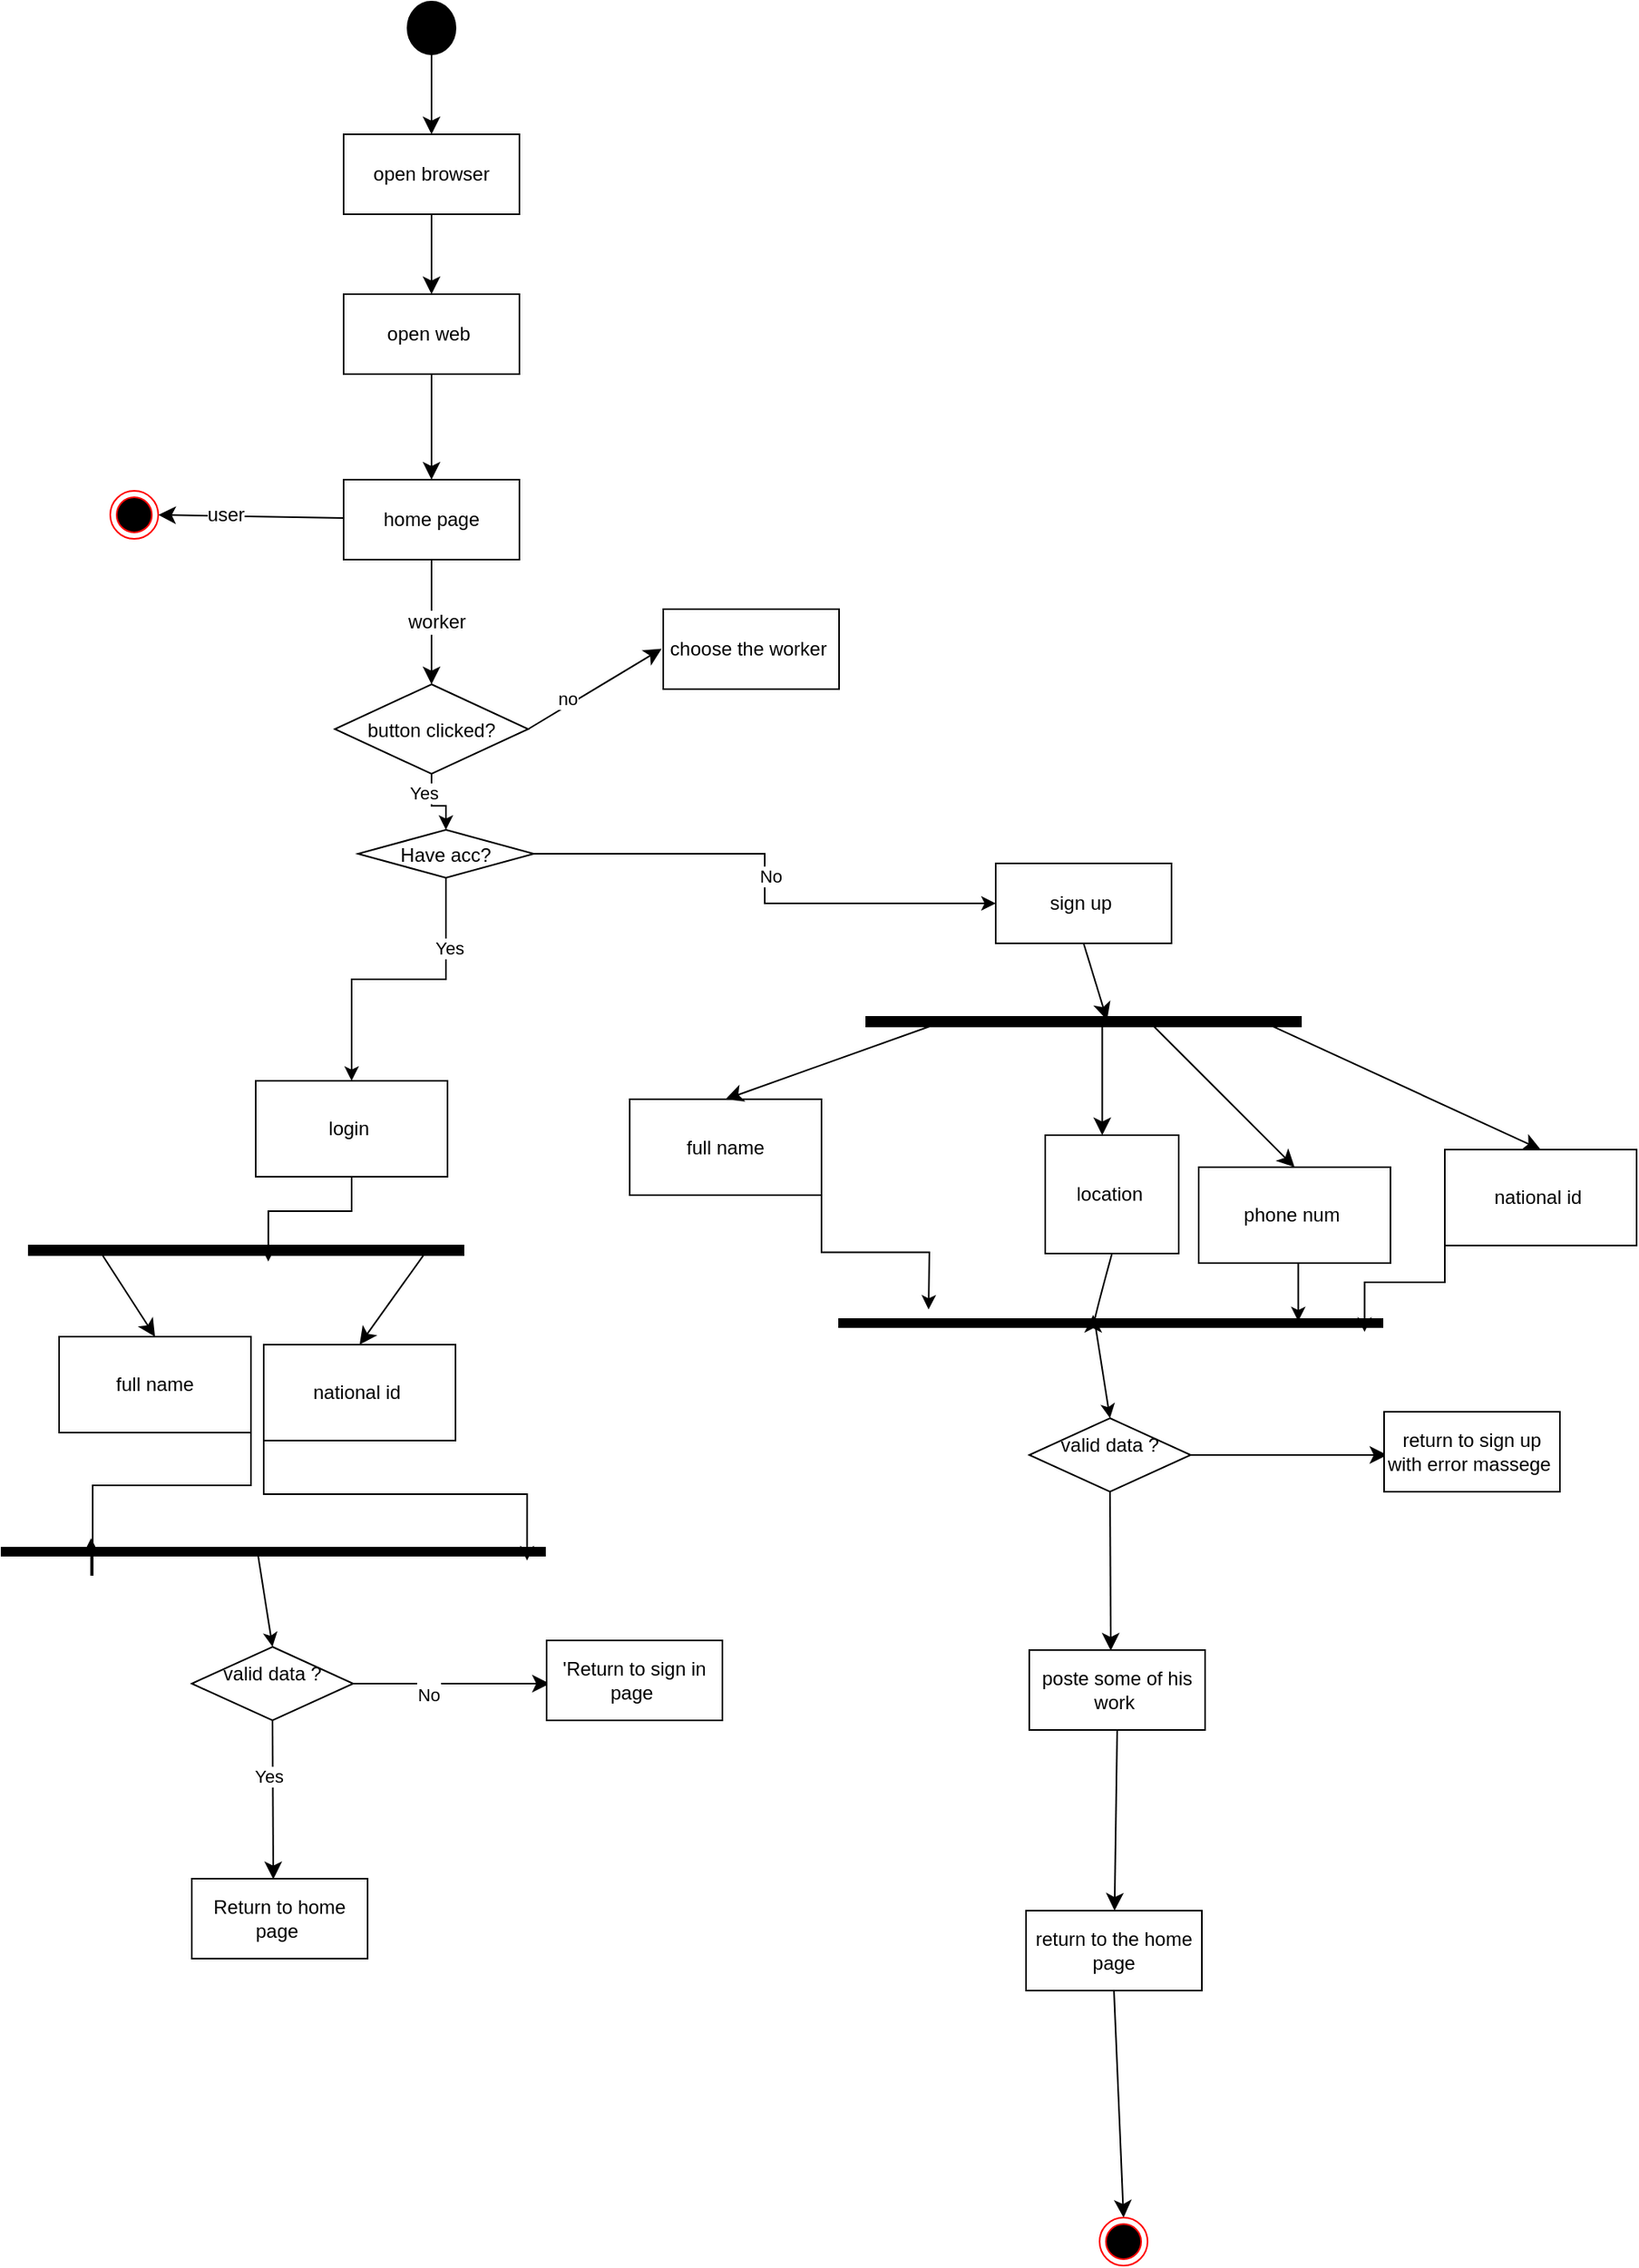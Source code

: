 <mxfile version="26.2.9">
  <diagram name="Page-1" id="z2Shvhw9_9Td6d4g7Xjf">
    <mxGraphModel dx="1712" dy="1230" grid="0" gridSize="10" guides="1" tooltips="1" connect="1" arrows="1" fold="1" page="0" pageScale="1" pageWidth="850" pageHeight="1100" math="0" shadow="0">
      <root>
        <mxCell id="0" />
        <mxCell id="1" parent="0" />
        <mxCell id="oT41fuzHypTPzrOU6dKd-3" style="edgeStyle=none;curved=1;rounded=0;orthogonalLoop=1;jettySize=auto;html=1;exitX=0.5;exitY=1;exitDx=0;exitDy=0;entryX=0.5;entryY=0;entryDx=0;entryDy=0;fontSize=12;startSize=8;endSize=8;" parent="1" source="oT41fuzHypTPzrOU6dKd-1" target="oT41fuzHypTPzrOU6dKd-2" edge="1">
          <mxGeometry relative="1" as="geometry" />
        </mxCell>
        <mxCell id="oT41fuzHypTPzrOU6dKd-1" value="" style="ellipse;fillColor=strokeColor;html=1;" parent="1" vertex="1">
          <mxGeometry x="354" y="-53" width="30" height="33" as="geometry" />
        </mxCell>
        <mxCell id="oT41fuzHypTPzrOU6dKd-5" style="edgeStyle=none;curved=1;rounded=0;orthogonalLoop=1;jettySize=auto;html=1;exitX=0.5;exitY=1;exitDx=0;exitDy=0;fontSize=12;startSize=8;endSize=8;" parent="1" source="oT41fuzHypTPzrOU6dKd-2" target="oT41fuzHypTPzrOU6dKd-4" edge="1">
          <mxGeometry relative="1" as="geometry" />
        </mxCell>
        <mxCell id="oT41fuzHypTPzrOU6dKd-2" value="open browser" style="html=1;whiteSpace=wrap;" parent="1" vertex="1">
          <mxGeometry x="314" y="30" width="110" height="50" as="geometry" />
        </mxCell>
        <mxCell id="oT41fuzHypTPzrOU6dKd-7" style="edgeStyle=none;curved=1;rounded=0;orthogonalLoop=1;jettySize=auto;html=1;exitX=0.5;exitY=1;exitDx=0;exitDy=0;fontSize=12;startSize=8;endSize=8;" parent="1" source="oT41fuzHypTPzrOU6dKd-4" target="oT41fuzHypTPzrOU6dKd-6" edge="1">
          <mxGeometry relative="1" as="geometry" />
        </mxCell>
        <mxCell id="oT41fuzHypTPzrOU6dKd-4" value="open web&amp;nbsp;" style="html=1;whiteSpace=wrap;" parent="1" vertex="1">
          <mxGeometry x="314" y="130" width="110" height="50" as="geometry" />
        </mxCell>
        <mxCell id="oT41fuzHypTPzrOU6dKd-10" style="edgeStyle=none;curved=1;rounded=0;orthogonalLoop=1;jettySize=auto;html=1;exitX=0.5;exitY=1;exitDx=0;exitDy=0;entryX=0.5;entryY=0;entryDx=0;entryDy=0;fontSize=12;startSize=8;endSize=8;" parent="1" source="oT41fuzHypTPzrOU6dKd-6" target="oT41fuzHypTPzrOU6dKd-9" edge="1">
          <mxGeometry relative="1" as="geometry" />
        </mxCell>
        <mxCell id="oT41fuzHypTPzrOU6dKd-79" value="worker" style="edgeLabel;html=1;align=center;verticalAlign=middle;resizable=0;points=[];fontSize=12;" parent="oT41fuzHypTPzrOU6dKd-10" vertex="1" connectable="0">
          <mxGeometry x="0.002" y="3" relative="1" as="geometry">
            <mxPoint as="offset" />
          </mxGeometry>
        </mxCell>
        <mxCell id="oT41fuzHypTPzrOU6dKd-75" style="edgeStyle=none;curved=1;rounded=0;orthogonalLoop=1;jettySize=auto;html=1;entryX=1;entryY=0.5;entryDx=0;entryDy=0;fontSize=12;startSize=8;endSize=8;" parent="1" source="oT41fuzHypTPzrOU6dKd-6" target="oT41fuzHypTPzrOU6dKd-74" edge="1">
          <mxGeometry relative="1" as="geometry" />
        </mxCell>
        <mxCell id="oT41fuzHypTPzrOU6dKd-76" value="user" style="edgeLabel;html=1;align=center;verticalAlign=middle;resizable=0;points=[];fontSize=12;" parent="oT41fuzHypTPzrOU6dKd-75" vertex="1" connectable="0">
          <mxGeometry x="0.274" y="-1" relative="1" as="geometry">
            <mxPoint as="offset" />
          </mxGeometry>
        </mxCell>
        <mxCell id="oT41fuzHypTPzrOU6dKd-6" value="home page" style="html=1;whiteSpace=wrap;" parent="1" vertex="1">
          <mxGeometry x="314" y="246" width="110" height="50" as="geometry" />
        </mxCell>
        <mxCell id="oT41fuzHypTPzrOU6dKd-11" style="edgeStyle=none;curved=1;rounded=0;orthogonalLoop=1;jettySize=auto;html=1;exitX=1;exitY=0.5;exitDx=0;exitDy=0;fontSize=12;startSize=8;endSize=8;" parent="1" source="oT41fuzHypTPzrOU6dKd-9" edge="1">
          <mxGeometry relative="1" as="geometry">
            <mxPoint x="513" y="351.748" as="targetPoint" />
          </mxGeometry>
        </mxCell>
        <mxCell id="M7cc7KWUnuJO1SLqBxn5-13" value="no" style="edgeLabel;html=1;align=center;verticalAlign=middle;resizable=0;points=[];" vertex="1" connectable="0" parent="oT41fuzHypTPzrOU6dKd-11">
          <mxGeometry x="-0.374" y="4" relative="1" as="geometry">
            <mxPoint as="offset" />
          </mxGeometry>
        </mxCell>
        <mxCell id="M7cc7KWUnuJO1SLqBxn5-7" style="edgeStyle=orthogonalEdgeStyle;rounded=0;orthogonalLoop=1;jettySize=auto;html=1;exitX=0.5;exitY=1;exitDx=0;exitDy=0;" edge="1" parent="1" source="oT41fuzHypTPzrOU6dKd-9" target="M7cc7KWUnuJO1SLqBxn5-6">
          <mxGeometry relative="1" as="geometry" />
        </mxCell>
        <mxCell id="M7cc7KWUnuJO1SLqBxn5-14" value="Yes" style="edgeLabel;html=1;align=center;verticalAlign=middle;resizable=0;points=[];" vertex="1" connectable="0" parent="M7cc7KWUnuJO1SLqBxn5-7">
          <mxGeometry x="-0.419" y="-5" relative="1" as="geometry">
            <mxPoint y="-1" as="offset" />
          </mxGeometry>
        </mxCell>
        <mxCell id="oT41fuzHypTPzrOU6dKd-9" value="button clicked?" style="rhombus;" parent="1" vertex="1">
          <mxGeometry x="308.5" y="374" width="121" height="56" as="geometry" />
        </mxCell>
        <mxCell id="oT41fuzHypTPzrOU6dKd-51" value="sign up&amp;nbsp;" style="html=1;whiteSpace=wrap;" parent="1" vertex="1">
          <mxGeometry x="722" y="486" width="110" height="50" as="geometry" />
        </mxCell>
        <mxCell id="oT41fuzHypTPzrOU6dKd-87" value="" style="edgeStyle=none;curved=1;rounded=0;orthogonalLoop=1;jettySize=auto;html=1;fontSize=12;startSize=8;endSize=8;" parent="1" source="oT41fuzHypTPzrOU6dKd-52" target="oT41fuzHypTPzrOU6dKd-58" edge="1">
          <mxGeometry relative="1" as="geometry" />
        </mxCell>
        <mxCell id="oT41fuzHypTPzrOU6dKd-52" value="" style="html=1;points=[];perimeter=orthogonalPerimeter;fillColor=strokeColor;direction=south;" parent="1" vertex="1">
          <mxGeometry x="641" y="582" width="272" height="6" as="geometry" />
        </mxCell>
        <mxCell id="oT41fuzHypTPzrOU6dKd-53" style="edgeStyle=none;curved=1;rounded=0;orthogonalLoop=1;jettySize=auto;html=1;exitX=0.5;exitY=1;exitDx=0;exitDy=0;entryX=0.333;entryY=0.446;entryDx=0;entryDy=0;entryPerimeter=0;fontSize=12;startSize=8;endSize=8;" parent="1" source="oT41fuzHypTPzrOU6dKd-51" target="oT41fuzHypTPzrOU6dKd-52" edge="1">
          <mxGeometry relative="1" as="geometry">
            <mxPoint x="777" y="555" as="sourcePoint" />
          </mxGeometry>
        </mxCell>
        <mxCell id="oT41fuzHypTPzrOU6dKd-56" style="edgeStyle=none;curved=1;rounded=0;orthogonalLoop=1;jettySize=auto;html=1;exitX=0.5;exitY=1;exitDx=0;exitDy=0;fontSize=12;startSize=8;endSize=8;" parent="1" source="oT41fuzHypTPzrOU6dKd-58" edge="1">
          <mxGeometry relative="1" as="geometry">
            <mxPoint x="783" y="768.333" as="targetPoint" />
            <Array as="points">
              <mxPoint x="783" y="773" />
            </Array>
          </mxGeometry>
        </mxCell>
        <mxCell id="oT41fuzHypTPzrOU6dKd-58" value="&lt;div&gt;location&amp;nbsp;&lt;/div&gt;" style="html=1;whiteSpace=wrap;" parent="1" vertex="1">
          <mxGeometry x="753" y="656" width="83.5" height="74" as="geometry" />
        </mxCell>
        <mxCell id="oT41fuzHypTPzrOU6dKd-61" value="" style="html=1;points=[];perimeter=orthogonalPerimeter;fillColor=strokeColor;direction=south;" parent="1" vertex="1">
          <mxGeometry x="624" y="771" width="340" height="5" as="geometry" />
        </mxCell>
        <mxCell id="oT41fuzHypTPzrOU6dKd-62" style="edgeStyle=none;curved=1;rounded=0;orthogonalLoop=1;jettySize=auto;html=1;exitX=1;exitY=0.5;exitDx=0;exitDy=0;fontSize=12;startSize=8;endSize=8;" parent="1" source="oT41fuzHypTPzrOU6dKd-64" edge="1">
          <mxGeometry relative="1" as="geometry">
            <mxPoint x="967" y="856" as="targetPoint" />
          </mxGeometry>
        </mxCell>
        <mxCell id="oT41fuzHypTPzrOU6dKd-63" style="edgeStyle=none;curved=1;rounded=0;orthogonalLoop=1;jettySize=auto;html=1;exitX=0.5;exitY=1;exitDx=0;exitDy=0;fontSize=12;startSize=8;endSize=8;" parent="1" source="oT41fuzHypTPzrOU6dKd-64" edge="1">
          <mxGeometry relative="1" as="geometry">
            <mxPoint x="794" y="978.333" as="targetPoint" />
          </mxGeometry>
        </mxCell>
        <mxCell id="oT41fuzHypTPzrOU6dKd-64" value="valid data ?&#xa;" style="rhombus;" parent="1" vertex="1">
          <mxGeometry x="743" y="833" width="101" height="46" as="geometry" />
        </mxCell>
        <mxCell id="oT41fuzHypTPzrOU6dKd-66" value="return to sign up with error massege&amp;nbsp;" style="html=1;whiteSpace=wrap;" parent="1" vertex="1">
          <mxGeometry x="965" y="829" width="110" height="50" as="geometry" />
        </mxCell>
        <mxCell id="oT41fuzHypTPzrOU6dKd-67" style="edgeStyle=none;curved=1;rounded=0;orthogonalLoop=1;jettySize=auto;html=1;exitX=0.5;exitY=1;exitDx=0;exitDy=0;fontSize=12;startSize=8;endSize=8;" parent="1" source="oT41fuzHypTPzrOU6dKd-68" target="oT41fuzHypTPzrOU6dKd-69" edge="1">
          <mxGeometry relative="1" as="geometry" />
        </mxCell>
        <mxCell id="oT41fuzHypTPzrOU6dKd-68" value="poste some of his work&amp;nbsp;" style="html=1;whiteSpace=wrap;" parent="1" vertex="1">
          <mxGeometry x="743" y="978" width="110" height="50" as="geometry" />
        </mxCell>
        <mxCell id="oT41fuzHypTPzrOU6dKd-73" style="edgeStyle=none;curved=1;rounded=0;orthogonalLoop=1;jettySize=auto;html=1;exitX=0.5;exitY=1;exitDx=0;exitDy=0;entryX=0.5;entryY=0;entryDx=0;entryDy=0;fontSize=12;startSize=8;endSize=8;" parent="1" source="oT41fuzHypTPzrOU6dKd-69" target="oT41fuzHypTPzrOU6dKd-72" edge="1">
          <mxGeometry relative="1" as="geometry" />
        </mxCell>
        <mxCell id="oT41fuzHypTPzrOU6dKd-69" value="return to the home page" style="html=1;whiteSpace=wrap;" parent="1" vertex="1">
          <mxGeometry x="741" y="1141" width="110" height="50" as="geometry" />
        </mxCell>
        <mxCell id="oT41fuzHypTPzrOU6dKd-70" value="choose the worker&amp;nbsp;" style="html=1;whiteSpace=wrap;" parent="1" vertex="1">
          <mxGeometry x="514" y="327" width="110" height="50" as="geometry" />
        </mxCell>
        <mxCell id="oT41fuzHypTPzrOU6dKd-72" value="" style="ellipse;html=1;shape=endState;fillColor=#000000;strokeColor=#ff0000;" parent="1" vertex="1">
          <mxGeometry x="787" y="1333" width="30" height="30" as="geometry" />
        </mxCell>
        <mxCell id="oT41fuzHypTPzrOU6dKd-74" value="" style="ellipse;html=1;shape=endState;fillColor=#000000;strokeColor=#ff0000;" parent="1" vertex="1">
          <mxGeometry x="168" y="253" width="30" height="30" as="geometry" />
        </mxCell>
        <mxCell id="oT41fuzHypTPzrOU6dKd-90" value="" style="edgeStyle=none;curved=1;rounded=0;orthogonalLoop=1;jettySize=auto;html=1;fontSize=12;startSize=8;endSize=8;entryX=0.5;entryY=0;entryDx=0;entryDy=0;" parent="1" target="oT41fuzHypTPzrOU6dKd-81" edge="1">
          <mxGeometry relative="1" as="geometry">
            <mxPoint x="818" y="585" as="sourcePoint" />
          </mxGeometry>
        </mxCell>
        <mxCell id="oT41fuzHypTPzrOU6dKd-81" value="phone num&amp;nbsp;" style="whiteSpace=wrap;html=1;" parent="1" vertex="1">
          <mxGeometry x="849" y="676" width="120" height="60" as="geometry" />
        </mxCell>
        <mxCell id="M7cc7KWUnuJO1SLqBxn5-3" style="edgeStyle=orthogonalEdgeStyle;rounded=0;orthogonalLoop=1;jettySize=auto;html=1;exitX=1;exitY=1;exitDx=0;exitDy=0;" edge="1" parent="1" source="oT41fuzHypTPzrOU6dKd-83">
          <mxGeometry relative="1" as="geometry">
            <mxPoint x="680" y="765" as="targetPoint" />
          </mxGeometry>
        </mxCell>
        <mxCell id="oT41fuzHypTPzrOU6dKd-83" value="full name" style="whiteSpace=wrap;html=1;" parent="1" vertex="1">
          <mxGeometry x="493" y="633.5" width="120" height="60" as="geometry" />
        </mxCell>
        <mxCell id="oT41fuzHypTPzrOU6dKd-86" style="edgeStyle=none;curved=1;rounded=0;orthogonalLoop=1;jettySize=auto;html=1;exitX=0.683;exitY=0.835;exitDx=0;exitDy=0;entryX=0.5;entryY=0;entryDx=0;entryDy=0;fontSize=12;startSize=8;endSize=8;exitPerimeter=0;" parent="1" source="oT41fuzHypTPzrOU6dKd-52" target="oT41fuzHypTPzrOU6dKd-83" edge="1">
          <mxGeometry relative="1" as="geometry">
            <mxPoint x="786" y="530" as="sourcePoint" />
            <mxPoint x="788" y="594" as="targetPoint" />
          </mxGeometry>
        </mxCell>
        <mxCell id="oT41fuzHypTPzrOU6dKd-88" value="" style="edgeStyle=none;curved=1;rounded=0;orthogonalLoop=1;jettySize=auto;html=1;fontSize=12;startSize=8;endSize=8;exitX=0.569;exitY=0.085;exitDx=0;exitDy=0;exitPerimeter=0;entryX=0.5;entryY=0;entryDx=0;entryDy=0;" parent="1" source="oT41fuzHypTPzrOU6dKd-52" target="oT41fuzHypTPzrOU6dKd-89" edge="1">
          <mxGeometry relative="1" as="geometry">
            <mxPoint x="789" y="598" as="sourcePoint" />
            <mxPoint x="789" y="666" as="targetPoint" />
          </mxGeometry>
        </mxCell>
        <mxCell id="oT41fuzHypTPzrOU6dKd-89" value="national id&amp;nbsp;" style="whiteSpace=wrap;html=1;" parent="1" vertex="1">
          <mxGeometry x="1003" y="665" width="120" height="60" as="geometry" />
        </mxCell>
        <mxCell id="M7cc7KWUnuJO1SLqBxn5-1" style="edgeStyle=orthogonalEdgeStyle;rounded=0;orthogonalLoop=1;jettySize=auto;html=1;exitX=0.5;exitY=1;exitDx=0;exitDy=0;entryX=0.267;entryY=0.155;entryDx=0;entryDy=0;entryPerimeter=0;" edge="1" parent="1" source="oT41fuzHypTPzrOU6dKd-81" target="oT41fuzHypTPzrOU6dKd-61">
          <mxGeometry relative="1" as="geometry" />
        </mxCell>
        <mxCell id="M7cc7KWUnuJO1SLqBxn5-2" style="edgeStyle=orthogonalEdgeStyle;rounded=0;orthogonalLoop=1;jettySize=auto;html=1;exitX=0;exitY=1;exitDx=0;exitDy=0;entryX=1.6;entryY=0.033;entryDx=0;entryDy=0;entryPerimeter=0;" edge="1" parent="1" source="oT41fuzHypTPzrOU6dKd-89" target="oT41fuzHypTPzrOU6dKd-61">
          <mxGeometry relative="1" as="geometry" />
        </mxCell>
        <mxCell id="M7cc7KWUnuJO1SLqBxn5-4" value="" style="endArrow=classic;html=1;rounded=0;exitX=0.533;exitY=0.529;exitDx=0;exitDy=0;exitPerimeter=0;entryX=0.5;entryY=0;entryDx=0;entryDy=0;" edge="1" parent="1" source="oT41fuzHypTPzrOU6dKd-61" target="oT41fuzHypTPzrOU6dKd-64">
          <mxGeometry width="50" height="50" relative="1" as="geometry">
            <mxPoint x="652" y="889" as="sourcePoint" />
            <mxPoint x="702" y="839" as="targetPoint" />
          </mxGeometry>
        </mxCell>
        <mxCell id="M7cc7KWUnuJO1SLqBxn5-5" value="login&amp;nbsp;" style="rounded=0;whiteSpace=wrap;html=1;" vertex="1" parent="1">
          <mxGeometry x="259" y="622" width="120" height="60" as="geometry" />
        </mxCell>
        <mxCell id="M7cc7KWUnuJO1SLqBxn5-9" style="edgeStyle=orthogonalEdgeStyle;rounded=0;orthogonalLoop=1;jettySize=auto;html=1;exitX=0.5;exitY=1;exitDx=0;exitDy=0;" edge="1" parent="1" source="M7cc7KWUnuJO1SLqBxn5-6" target="M7cc7KWUnuJO1SLqBxn5-5">
          <mxGeometry relative="1" as="geometry" />
        </mxCell>
        <mxCell id="M7cc7KWUnuJO1SLqBxn5-12" value="Yes" style="edgeLabel;html=1;align=center;verticalAlign=middle;resizable=0;points=[];" vertex="1" connectable="0" parent="M7cc7KWUnuJO1SLqBxn5-9">
          <mxGeometry x="-0.534" y="2" relative="1" as="geometry">
            <mxPoint as="offset" />
          </mxGeometry>
        </mxCell>
        <mxCell id="M7cc7KWUnuJO1SLqBxn5-10" style="edgeStyle=orthogonalEdgeStyle;rounded=0;orthogonalLoop=1;jettySize=auto;html=1;exitX=1;exitY=0.5;exitDx=0;exitDy=0;entryX=0;entryY=0.5;entryDx=0;entryDy=0;" edge="1" parent="1" source="M7cc7KWUnuJO1SLqBxn5-6" target="oT41fuzHypTPzrOU6dKd-51">
          <mxGeometry relative="1" as="geometry" />
        </mxCell>
        <mxCell id="M7cc7KWUnuJO1SLqBxn5-11" value="No" style="edgeLabel;html=1;align=center;verticalAlign=middle;resizable=0;points=[];" vertex="1" connectable="0" parent="M7cc7KWUnuJO1SLqBxn5-10">
          <mxGeometry x="-0.013" y="3" relative="1" as="geometry">
            <mxPoint as="offset" />
          </mxGeometry>
        </mxCell>
        <mxCell id="M7cc7KWUnuJO1SLqBxn5-6" value="Have acc?" style="rhombus;" vertex="1" parent="1">
          <mxGeometry x="323" y="465" width="110" height="30" as="geometry" />
        </mxCell>
        <mxCell id="M7cc7KWUnuJO1SLqBxn5-16" value="" style="html=1;points=[];perimeter=orthogonalPerimeter;fillColor=strokeColor;direction=south;" vertex="1" parent="1">
          <mxGeometry x="117" y="725" width="272" height="6" as="geometry" />
        </mxCell>
        <mxCell id="M7cc7KWUnuJO1SLqBxn5-19" value="" style="html=1;points=[];perimeter=orthogonalPerimeter;fillColor=strokeColor;direction=south;" vertex="1" parent="1">
          <mxGeometry x="100" y="914" width="340" height="5" as="geometry" />
        </mxCell>
        <mxCell id="M7cc7KWUnuJO1SLqBxn5-20" style="edgeStyle=none;curved=1;rounded=0;orthogonalLoop=1;jettySize=auto;html=1;exitX=1;exitY=0.5;exitDx=0;exitDy=0;fontSize=12;startSize=8;endSize=8;" edge="1" parent="1" source="M7cc7KWUnuJO1SLqBxn5-22">
          <mxGeometry relative="1" as="geometry">
            <mxPoint x="443" y="999" as="targetPoint" />
          </mxGeometry>
        </mxCell>
        <mxCell id="M7cc7KWUnuJO1SLqBxn5-36" value="&lt;br&gt;&lt;div&gt;No&lt;/div&gt;" style="edgeLabel;html=1;align=center;verticalAlign=middle;resizable=0;points=[];" vertex="1" connectable="0" parent="M7cc7KWUnuJO1SLqBxn5-20">
          <mxGeometry x="-0.238" relative="1" as="geometry">
            <mxPoint as="offset" />
          </mxGeometry>
        </mxCell>
        <mxCell id="M7cc7KWUnuJO1SLqBxn5-21" style="edgeStyle=none;curved=1;rounded=0;orthogonalLoop=1;jettySize=auto;html=1;exitX=0.5;exitY=1;exitDx=0;exitDy=0;fontSize=12;startSize=8;endSize=8;" edge="1" parent="1" source="M7cc7KWUnuJO1SLqBxn5-22">
          <mxGeometry relative="1" as="geometry">
            <mxPoint x="270" y="1121.333" as="targetPoint" />
          </mxGeometry>
        </mxCell>
        <mxCell id="M7cc7KWUnuJO1SLqBxn5-37" value="Yes" style="edgeLabel;html=1;align=center;verticalAlign=middle;resizable=0;points=[];" vertex="1" connectable="0" parent="M7cc7KWUnuJO1SLqBxn5-21">
          <mxGeometry x="-0.314" y="-3" relative="1" as="geometry">
            <mxPoint y="1" as="offset" />
          </mxGeometry>
        </mxCell>
        <mxCell id="M7cc7KWUnuJO1SLqBxn5-22" value="valid data ?&#xa;" style="rhombus;" vertex="1" parent="1">
          <mxGeometry x="219" y="976" width="101" height="46" as="geometry" />
        </mxCell>
        <mxCell id="M7cc7KWUnuJO1SLqBxn5-23" value="&#39;Return to sign in page&amp;nbsp;" style="html=1;whiteSpace=wrap;" vertex="1" parent="1">
          <mxGeometry x="441" y="972" width="110" height="50" as="geometry" />
        </mxCell>
        <mxCell id="M7cc7KWUnuJO1SLqBxn5-24" value="Return to home page&amp;nbsp;" style="html=1;whiteSpace=wrap;" vertex="1" parent="1">
          <mxGeometry x="219" y="1121" width="110" height="50" as="geometry" />
        </mxCell>
        <mxCell id="M7cc7KWUnuJO1SLqBxn5-27" style="edgeStyle=orthogonalEdgeStyle;rounded=0;orthogonalLoop=1;jettySize=auto;html=1;exitX=1;exitY=1;exitDx=0;exitDy=0;" edge="1" parent="1" source="M7cc7KWUnuJO1SLqBxn5-28">
          <mxGeometry relative="1" as="geometry">
            <mxPoint x="156" y="908" as="targetPoint" />
            <Array as="points">
              <mxPoint x="256" y="875" />
              <mxPoint x="157" y="875" />
              <mxPoint x="157" y="931" />
            </Array>
          </mxGeometry>
        </mxCell>
        <mxCell id="M7cc7KWUnuJO1SLqBxn5-28" value="full name" style="whiteSpace=wrap;html=1;" vertex="1" parent="1">
          <mxGeometry x="136" y="782" width="120" height="60" as="geometry" />
        </mxCell>
        <mxCell id="M7cc7KWUnuJO1SLqBxn5-29" style="edgeStyle=none;curved=1;rounded=0;orthogonalLoop=1;jettySize=auto;html=1;exitX=0.683;exitY=0.835;exitDx=0;exitDy=0;entryX=0.5;entryY=0;entryDx=0;entryDy=0;fontSize=12;startSize=8;endSize=8;exitPerimeter=0;" edge="1" parent="1" source="M7cc7KWUnuJO1SLqBxn5-16" target="M7cc7KWUnuJO1SLqBxn5-28">
          <mxGeometry relative="1" as="geometry">
            <mxPoint x="262" y="673" as="sourcePoint" />
            <mxPoint x="264" y="737" as="targetPoint" />
          </mxGeometry>
        </mxCell>
        <mxCell id="M7cc7KWUnuJO1SLqBxn5-30" value="" style="edgeStyle=none;curved=1;rounded=0;orthogonalLoop=1;jettySize=auto;html=1;fontSize=12;startSize=8;endSize=8;exitX=0.569;exitY=0.085;exitDx=0;exitDy=0;exitPerimeter=0;entryX=0.5;entryY=0;entryDx=0;entryDy=0;" edge="1" parent="1" source="M7cc7KWUnuJO1SLqBxn5-16" target="M7cc7KWUnuJO1SLqBxn5-31">
          <mxGeometry relative="1" as="geometry">
            <mxPoint x="265" y="741" as="sourcePoint" />
            <mxPoint x="265" y="809" as="targetPoint" />
          </mxGeometry>
        </mxCell>
        <mxCell id="M7cc7KWUnuJO1SLqBxn5-31" value="national id&amp;nbsp;" style="whiteSpace=wrap;html=1;" vertex="1" parent="1">
          <mxGeometry x="264" y="787" width="120" height="60" as="geometry" />
        </mxCell>
        <mxCell id="M7cc7KWUnuJO1SLqBxn5-33" style="edgeStyle=orthogonalEdgeStyle;rounded=0;orthogonalLoop=1;jettySize=auto;html=1;exitX=0;exitY=1;exitDx=0;exitDy=0;entryX=1.6;entryY=0.033;entryDx=0;entryDy=0;entryPerimeter=0;" edge="1" parent="1" source="M7cc7KWUnuJO1SLqBxn5-31" target="M7cc7KWUnuJO1SLqBxn5-19">
          <mxGeometry relative="1" as="geometry" />
        </mxCell>
        <mxCell id="M7cc7KWUnuJO1SLqBxn5-34" value="" style="endArrow=classic;html=1;rounded=0;exitX=0.533;exitY=0.529;exitDx=0;exitDy=0;exitPerimeter=0;entryX=0.5;entryY=0;entryDx=0;entryDy=0;" edge="1" parent="1" source="M7cc7KWUnuJO1SLqBxn5-19" target="M7cc7KWUnuJO1SLqBxn5-22">
          <mxGeometry width="50" height="50" relative="1" as="geometry">
            <mxPoint x="128" y="1032" as="sourcePoint" />
            <mxPoint x="178" y="982" as="targetPoint" />
          </mxGeometry>
        </mxCell>
        <mxCell id="M7cc7KWUnuJO1SLqBxn5-35" style="edgeStyle=orthogonalEdgeStyle;rounded=0;orthogonalLoop=1;jettySize=auto;html=1;exitX=0.5;exitY=1;exitDx=0;exitDy=0;entryX=1.667;entryY=0.449;entryDx=0;entryDy=0;entryPerimeter=0;" edge="1" parent="1" source="M7cc7KWUnuJO1SLqBxn5-5" target="M7cc7KWUnuJO1SLqBxn5-16">
          <mxGeometry relative="1" as="geometry" />
        </mxCell>
      </root>
    </mxGraphModel>
  </diagram>
</mxfile>

